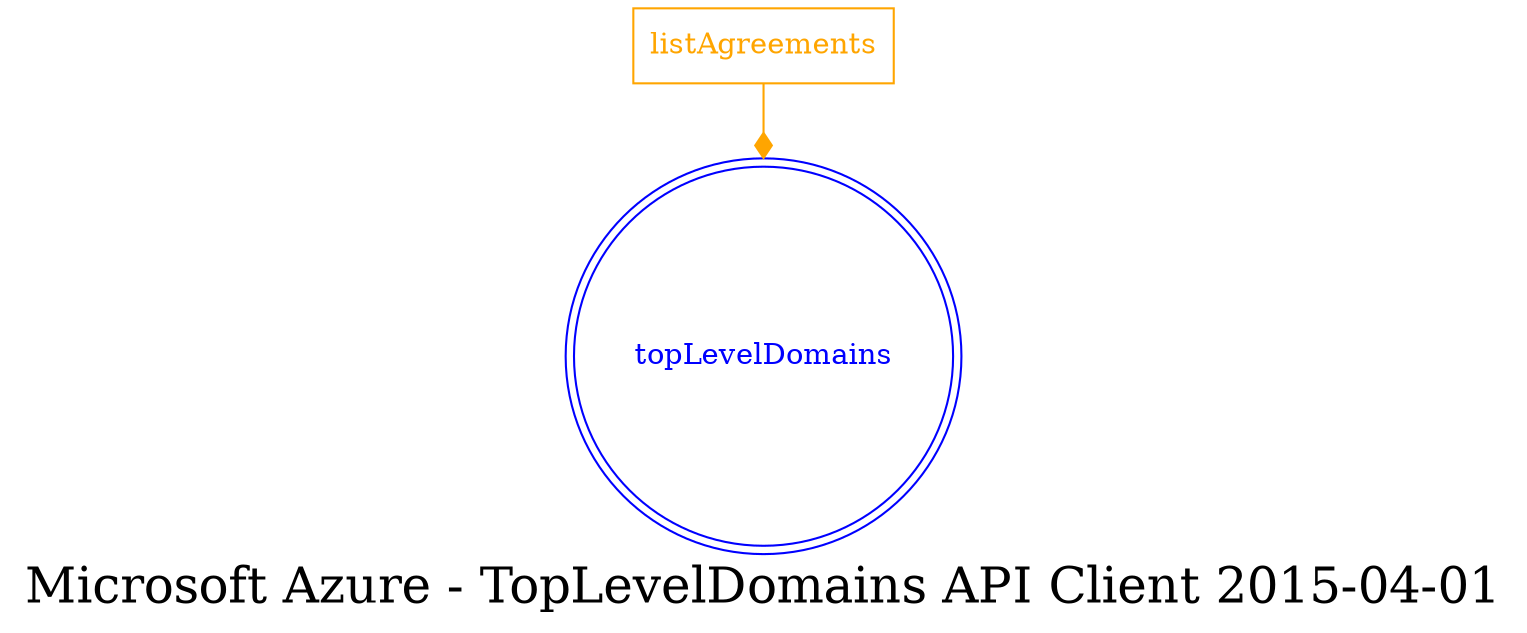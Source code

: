 digraph LexiconGraph {
graph[label="Microsoft Azure - TopLevelDomains API Client 2015-04-01", fontsize=24]
splines=true
"topLevelDomains" [color=blue, fontcolor=blue, shape=doublecircle]
"listAgreements" [color=orange, fontcolor=orange, shape=box]
"listAgreements" -> "topLevelDomains" [color=orange, fontcolor=orange, arrowhead=diamond, arrowtail=none]
}
